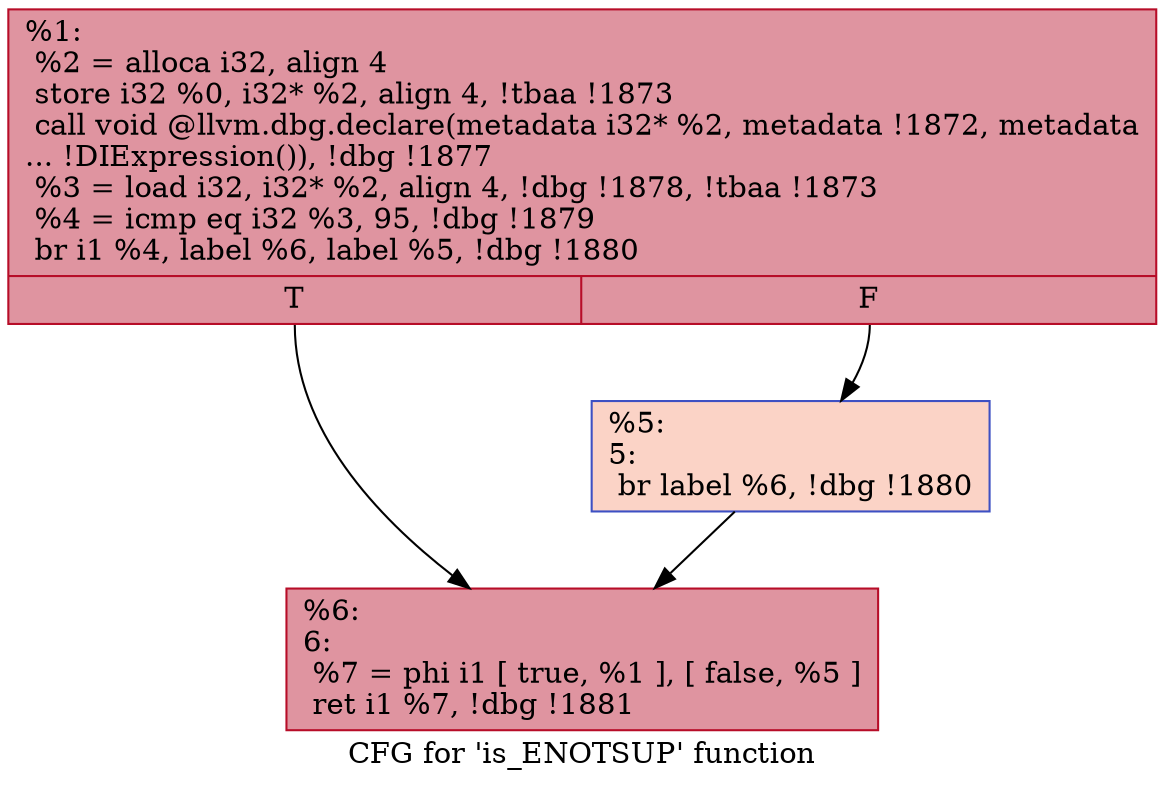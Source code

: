digraph "CFG for 'is_ENOTSUP' function" {
	label="CFG for 'is_ENOTSUP' function";

	Node0x212fe80 [shape=record,color="#b70d28ff", style=filled, fillcolor="#b70d2870",label="{%1:\l  %2 = alloca i32, align 4\l  store i32 %0, i32* %2, align 4, !tbaa !1873\l  call void @llvm.dbg.declare(metadata i32* %2, metadata !1872, metadata\l... !DIExpression()), !dbg !1877\l  %3 = load i32, i32* %2, align 4, !dbg !1878, !tbaa !1873\l  %4 = icmp eq i32 %3, 95, !dbg !1879\l  br i1 %4, label %6, label %5, !dbg !1880\l|{<s0>T|<s1>F}}"];
	Node0x212fe80:s0 -> Node0x212ff60;
	Node0x212fe80:s1 -> Node0x212ff10;
	Node0x212ff10 [shape=record,color="#3d50c3ff", style=filled, fillcolor="#f59c7d70",label="{%5:\l5:                                                \l  br label %6, !dbg !1880\l}"];
	Node0x212ff10 -> Node0x212ff60;
	Node0x212ff60 [shape=record,color="#b70d28ff", style=filled, fillcolor="#b70d2870",label="{%6:\l6:                                                \l  %7 = phi i1 [ true, %1 ], [ false, %5 ]\l  ret i1 %7, !dbg !1881\l}"];
}
